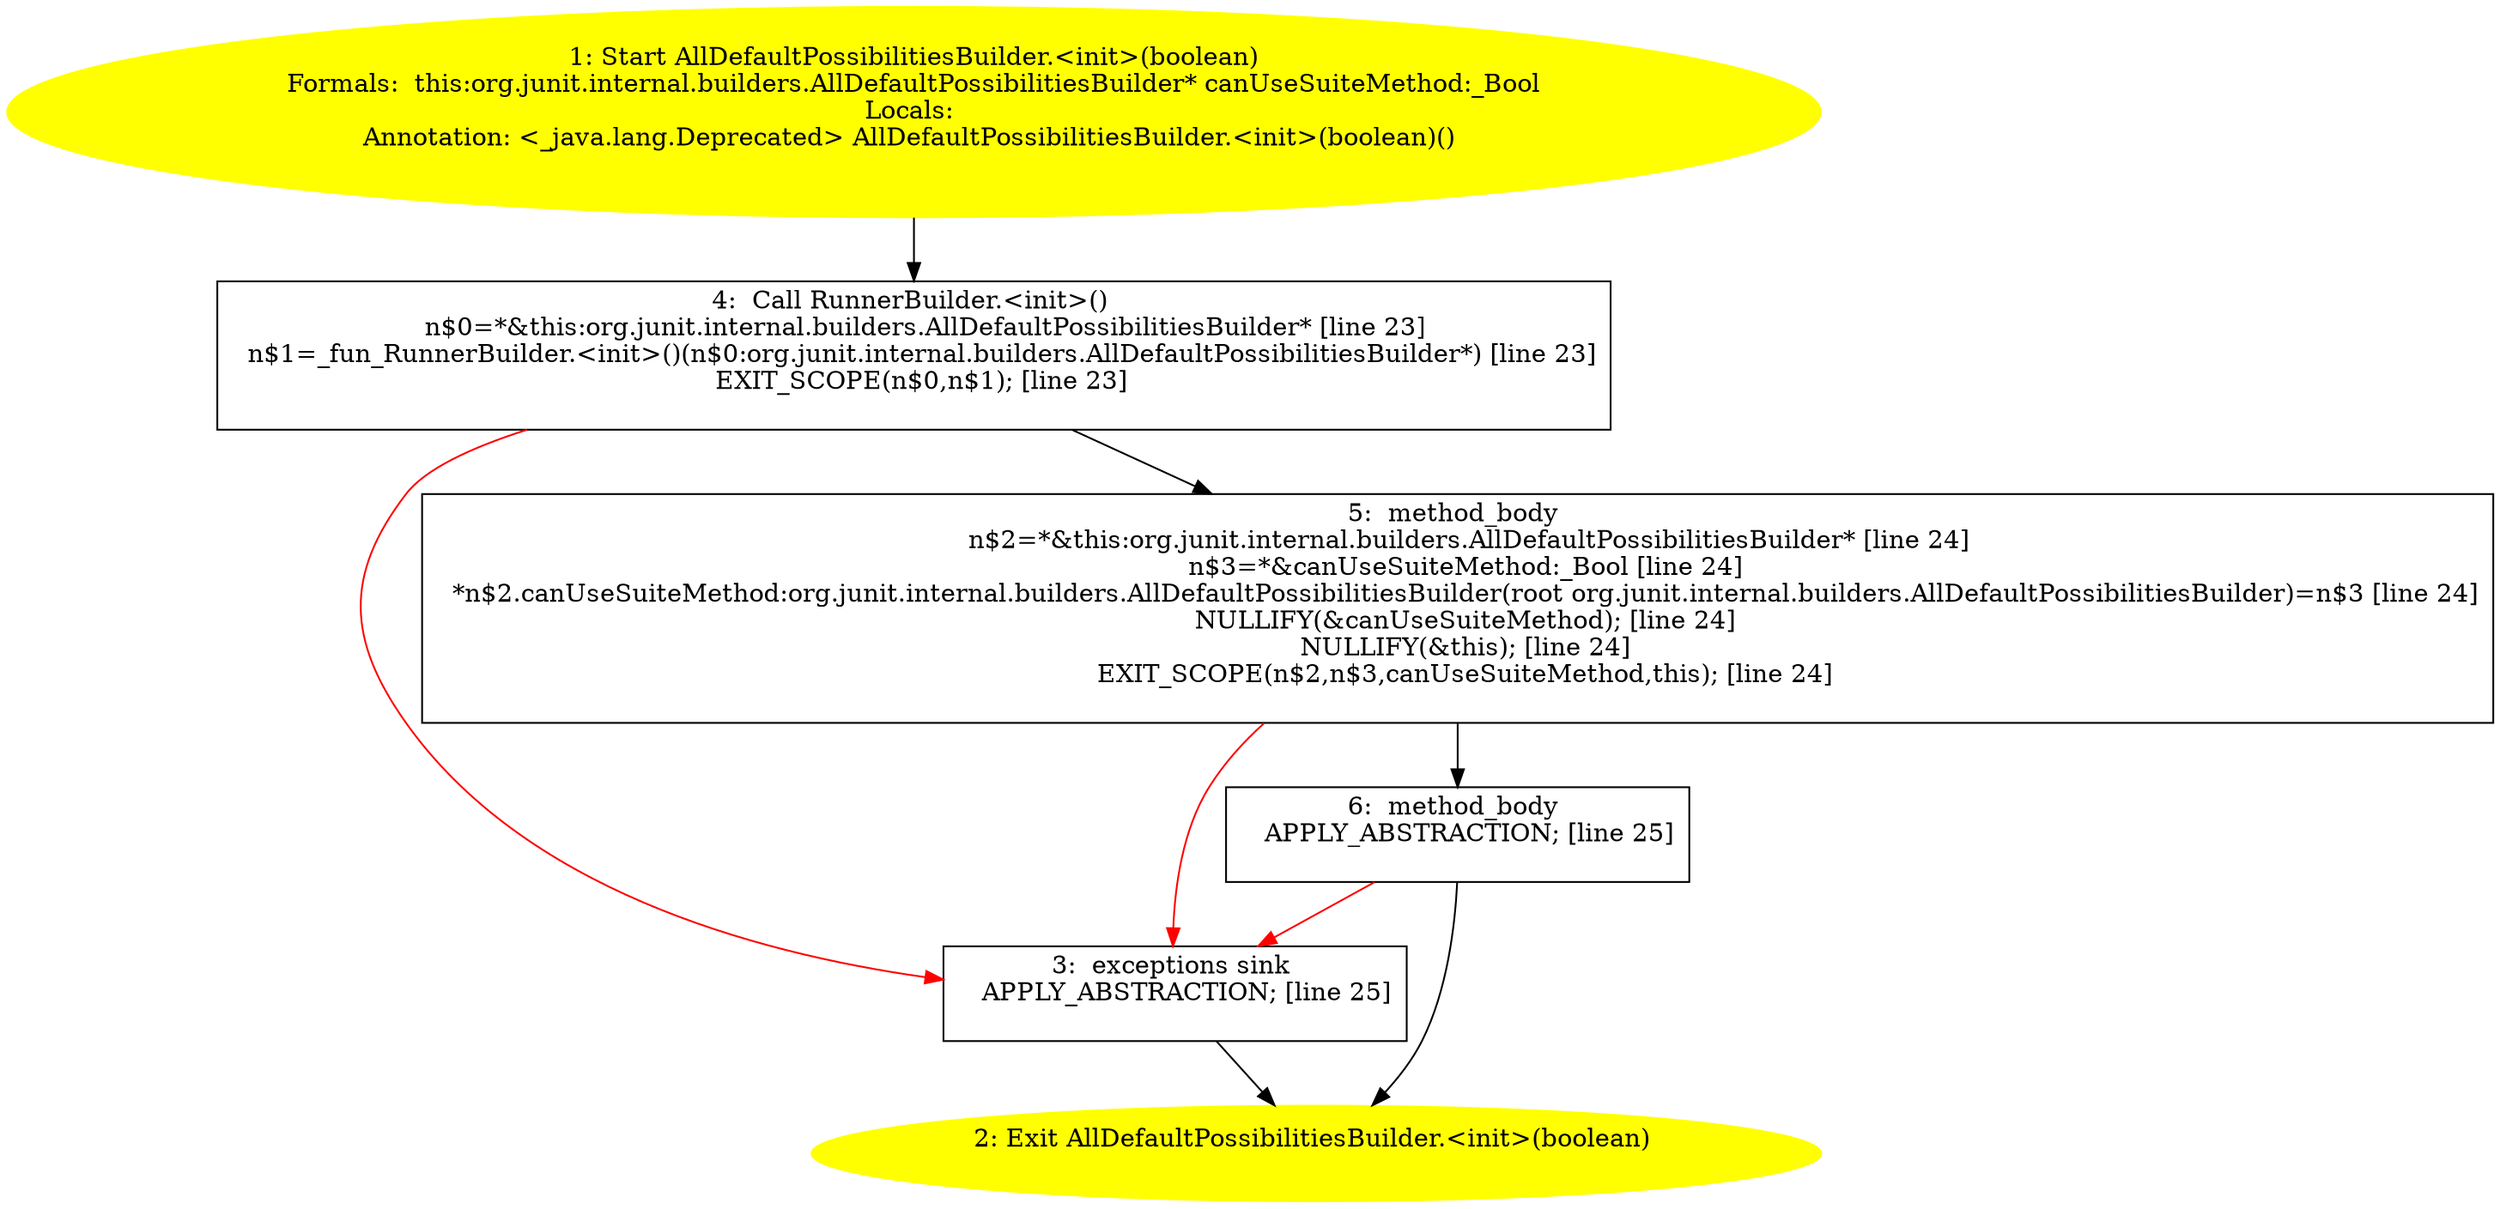 /* @generated */
digraph cfg {
"org.junit.internal.builders.AllDefaultPossibilitiesBuilder.<init>(boolean).8cf7dc0857720db42d7097e9f979aace_1" [label="1: Start AllDefaultPossibilitiesBuilder.<init>(boolean)\nFormals:  this:org.junit.internal.builders.AllDefaultPossibilitiesBuilder* canUseSuiteMethod:_Bool\nLocals: \nAnnotation: <_java.lang.Deprecated> AllDefaultPossibilitiesBuilder.<init>(boolean)() \n  " color=yellow style=filled]
	

	 "org.junit.internal.builders.AllDefaultPossibilitiesBuilder.<init>(boolean).8cf7dc0857720db42d7097e9f979aace_1" -> "org.junit.internal.builders.AllDefaultPossibilitiesBuilder.<init>(boolean).8cf7dc0857720db42d7097e9f979aace_4" ;
"org.junit.internal.builders.AllDefaultPossibilitiesBuilder.<init>(boolean).8cf7dc0857720db42d7097e9f979aace_2" [label="2: Exit AllDefaultPossibilitiesBuilder.<init>(boolean) \n  " color=yellow style=filled]
	

"org.junit.internal.builders.AllDefaultPossibilitiesBuilder.<init>(boolean).8cf7dc0857720db42d7097e9f979aace_3" [label="3:  exceptions sink \n   APPLY_ABSTRACTION; [line 25]\n " shape="box"]
	

	 "org.junit.internal.builders.AllDefaultPossibilitiesBuilder.<init>(boolean).8cf7dc0857720db42d7097e9f979aace_3" -> "org.junit.internal.builders.AllDefaultPossibilitiesBuilder.<init>(boolean).8cf7dc0857720db42d7097e9f979aace_2" ;
"org.junit.internal.builders.AllDefaultPossibilitiesBuilder.<init>(boolean).8cf7dc0857720db42d7097e9f979aace_4" [label="4:  Call RunnerBuilder.<init>() \n   n$0=*&this:org.junit.internal.builders.AllDefaultPossibilitiesBuilder* [line 23]\n  n$1=_fun_RunnerBuilder.<init>()(n$0:org.junit.internal.builders.AllDefaultPossibilitiesBuilder*) [line 23]\n  EXIT_SCOPE(n$0,n$1); [line 23]\n " shape="box"]
	

	 "org.junit.internal.builders.AllDefaultPossibilitiesBuilder.<init>(boolean).8cf7dc0857720db42d7097e9f979aace_4" -> "org.junit.internal.builders.AllDefaultPossibilitiesBuilder.<init>(boolean).8cf7dc0857720db42d7097e9f979aace_5" ;
	 "org.junit.internal.builders.AllDefaultPossibilitiesBuilder.<init>(boolean).8cf7dc0857720db42d7097e9f979aace_4" -> "org.junit.internal.builders.AllDefaultPossibilitiesBuilder.<init>(boolean).8cf7dc0857720db42d7097e9f979aace_3" [color="red" ];
"org.junit.internal.builders.AllDefaultPossibilitiesBuilder.<init>(boolean).8cf7dc0857720db42d7097e9f979aace_5" [label="5:  method_body \n   n$2=*&this:org.junit.internal.builders.AllDefaultPossibilitiesBuilder* [line 24]\n  n$3=*&canUseSuiteMethod:_Bool [line 24]\n  *n$2.canUseSuiteMethod:org.junit.internal.builders.AllDefaultPossibilitiesBuilder(root org.junit.internal.builders.AllDefaultPossibilitiesBuilder)=n$3 [line 24]\n  NULLIFY(&canUseSuiteMethod); [line 24]\n  NULLIFY(&this); [line 24]\n  EXIT_SCOPE(n$2,n$3,canUseSuiteMethod,this); [line 24]\n " shape="box"]
	

	 "org.junit.internal.builders.AllDefaultPossibilitiesBuilder.<init>(boolean).8cf7dc0857720db42d7097e9f979aace_5" -> "org.junit.internal.builders.AllDefaultPossibilitiesBuilder.<init>(boolean).8cf7dc0857720db42d7097e9f979aace_6" ;
	 "org.junit.internal.builders.AllDefaultPossibilitiesBuilder.<init>(boolean).8cf7dc0857720db42d7097e9f979aace_5" -> "org.junit.internal.builders.AllDefaultPossibilitiesBuilder.<init>(boolean).8cf7dc0857720db42d7097e9f979aace_3" [color="red" ];
"org.junit.internal.builders.AllDefaultPossibilitiesBuilder.<init>(boolean).8cf7dc0857720db42d7097e9f979aace_6" [label="6:  method_body \n   APPLY_ABSTRACTION; [line 25]\n " shape="box"]
	

	 "org.junit.internal.builders.AllDefaultPossibilitiesBuilder.<init>(boolean).8cf7dc0857720db42d7097e9f979aace_6" -> "org.junit.internal.builders.AllDefaultPossibilitiesBuilder.<init>(boolean).8cf7dc0857720db42d7097e9f979aace_2" ;
	 "org.junit.internal.builders.AllDefaultPossibilitiesBuilder.<init>(boolean).8cf7dc0857720db42d7097e9f979aace_6" -> "org.junit.internal.builders.AllDefaultPossibilitiesBuilder.<init>(boolean).8cf7dc0857720db42d7097e9f979aace_3" [color="red" ];
}
